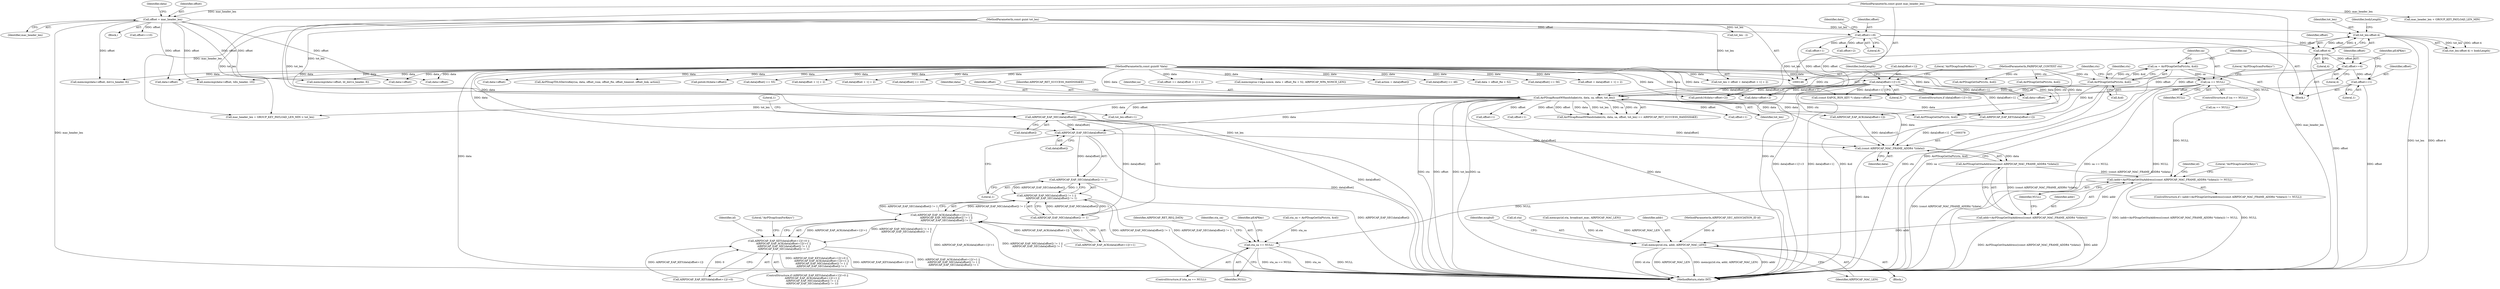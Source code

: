digraph "0_wireshark_9b0b20b8d5f8c9f7839d58ff6c5900f7e19283b4@pointer" {
"1000341" [label="(Call,AIRPDCAP_EAP_SEC(data[offset]))"];
"1000335" [label="(Call,AIRPDCAP_EAP_MIC(data[offset]))"];
"1000292" [label="(Call,AirPDcapRsna4WHandshake(ctx, data, sa, offset, tot_len))"];
"1000275" [label="(Call,AirPDcapGetSaPtr(ctx, &id))"];
"1000147" [label="(MethodParameterIn,PAIRPDCAP_CONTEXT ctx)"];
"1000204" [label="(Call,data[offset+1]!=3)"];
"1000148" [label="(MethodParameterIn,const guint8 *data)"];
"1000280" [label="(Call,sa == NULL)"];
"1000273" [label="(Call,sa = AirPDcapGetSaPtr(ctx, &id))"];
"1000270" [label="(Call,offset+=1)"];
"1000241" [label="(Call,offset+=4)"];
"1000230" [label="(Call,offset-4)"];
"1000200" [label="(Call,offset+=8)"];
"1000174" [label="(Call,offset = mac_header_len)"];
"1000149" [label="(MethodParameterIn,const guint mac_header_len)"];
"1000228" [label="(Call,tot_len-offset-4)"];
"1000150" [label="(MethodParameterIn,const guint tot_len)"];
"1000340" [label="(Call,AIRPDCAP_EAP_SEC(data[offset]) != 1)"];
"1000333" [label="(Call,AIRPDCAP_EAP_MIC(data[offset]) != 1 ||\n            AIRPDCAP_EAP_SEC(data[offset]) != 1)"];
"1000324" [label="(Call,AIRPDCAP_EAP_ACK(data[offset+1])!=1 ||\n            AIRPDCAP_EAP_MIC(data[offset]) != 1 ||\n            AIRPDCAP_EAP_SEC(data[offset]) != 1)"];
"1000315" [label="(Call,AIRPDCAP_EAP_KEY(data[offset+1])!=0 ||\n            AIRPDCAP_EAP_ACK(data[offset+1])!=1 ||\n            AIRPDCAP_EAP_MIC(data[offset]) != 1 ||\n            AIRPDCAP_EAP_SEC(data[offset]) != 1)"];
"1000377" [label="(Call,(const AIRPDCAP_MAC_FRAME_ADDR4 *)(data))"];
"1000376" [label="(Call,AirPDcapGetStaAddress((const AIRPDCAP_MAC_FRAME_ADDR4 *)(data)))"];
"1000373" [label="(Call,(addr=AirPDcapGetStaAddress((const AIRPDCAP_MAC_FRAME_ADDR4 *)(data))) != NULL)"];
"1000441" [label="(Call,sta_sa == NULL)"];
"1000374" [label="(Call,addr=AirPDcapGetStaAddress((const AIRPDCAP_MAC_FRAME_ADDR4 *)(data)))"];
"1000382" [label="(Call,memcpy(id.sta, addr, AIRPDCAP_MAC_LEN))"];
"1000227" [label="(Call,(tot_len-offset-4) < bodyLength)"];
"1000204" [label="(Call,data[offset+1]!=3)"];
"1000241" [label="(Call,offset+=4)"];
"1000275" [label="(Call,AirPDcapGetSaPtr(ctx, &id))"];
"1000279" [label="(ControlStructure,if (sa == NULL))"];
"1000443" [label="(Identifier,NULL)"];
"1000277" [label="(Call,&id)"];
"1000573" [label="(Call,data[offset] == 56)"];
"1000203" [label="(ControlStructure,if (data[offset+1]!=3))"];
"1000458" [label="(Call,tot_len-offset+1)"];
"1000386" [label="(Identifier,addr)"];
"1000335" [label="(Call,AIRPDCAP_EAP_MIC(data[offset]))"];
"1000272" [label="(Literal,1)"];
"1000442" [label="(Identifier,sta_sa)"];
"1000201" [label="(Identifier,offset)"];
"1000498" [label="(Call,offset+=10)"];
"1000302" [label="(Call,mac_header_len + GROUP_KEY_PAYLOAD_LEN_MIN > tot_len)"];
"1000213" [label="(Literal,\"AirPDcapScanForKeys\")"];
"1000233" [label="(Identifier,bodyLength)"];
"1000375" [label="(Identifier,addr)"];
"1000175" [label="(Identifier,offset)"];
"1000298" [label="(Identifier,AIRPDCAP_RET_SUCCESS_HANDSHAKE)"];
"1000180" [label="(Call,memcmp(data+offset, dot1x_header, 8))"];
"1000297" [label="(Identifier,tot_len)"];
"1000325" [label="(Call,AIRPDCAP_EAP_ACK(data[offset+1])!=1)"];
"1000434" [label="(Call,sta_sa = AirPDcapGetSaPtr(ctx, &id))"];
"1000188" [label="(Call,memcmp(data+offset, bt_dot1x_header, 8))"];
"1000355" [label="(Identifier,id)"];
"1000246" [label="(Call,(const EAPOL_RSN_KEY *) (data+offset))"];
"1000181" [label="(Call,data+offset)"];
"1000316" [label="(Call,AIRPDCAP_EAP_KEY(data[offset+1])!=0)"];
"1000270" [label="(Call,offset+=1)"];
"1000339" [label="(Literal,1)"];
"1000594" [label="(Call,tot_len < offset + data[offset + 1] + 2)"];
"1000460" [label="(Call,offset+1)"];
"1000361" [label="(Call,AirPDcapGetSaPtr(ctx, &id))"];
"1000596" [label="(Call,offset + data[offset + 1] + 2)"];
"1000526" [label="(Call,data+offset)"];
"1000336" [label="(Call,data[offset])"];
"1000366" [label="(Call,sa == NULL)"];
"1000329" [label="(Call,offset+1)"];
"1000324" [label="(Call,AIRPDCAP_EAP_ACK(data[offset+1])!=1 ||\n            AIRPDCAP_EAP_MIC(data[offset]) != 1 ||\n            AIRPDCAP_EAP_SEC(data[offset]) != 1)"];
"1000152" [label="(Block,)"];
"1000381" [label="(Block,)"];
"1000333" [label="(Call,AIRPDCAP_EAP_MIC(data[offset]) != 1 ||\n            AIRPDCAP_EAP_SEC(data[offset]) != 1)"];
"1000230" [label="(Call,offset-4)"];
"1000429" [label="(Literal,\"AirPDcapScanForKeys\")"];
"1000755" [label="(Call,AirPDcapTDLSDeriveKey(sa, data, offset_rsne, offset_fte, offset_timeout, offset_link, action))"];
"1000341" [label="(Call,AIRPDCAP_EAP_SEC(data[offset]))"];
"1000229" [label="(Identifier,tot_len)"];
"1000345" [label="(Literal,1)"];
"1000189" [label="(Call,data+offset)"];
"1000376" [label="(Call,AirPDcapGetStaAddress((const AIRPDCAP_MAC_FRAME_ADDR4 *)(data)))"];
"1000382" [label="(Call,memcpy(id.sta, addr, AIRPDCAP_MAC_LEN))"];
"1000384" [label="(Identifier,id)"];
"1000387" [label="(Identifier,AIRPDCAP_MAC_LEN)"];
"1000326" [label="(Call,AIRPDCAP_EAP_ACK(data[offset+1]))"];
"1000242" [label="(Identifier,offset)"];
"1000245" [label="(Identifier,pEAPKey)"];
"1000282" [label="(Identifier,NULL)"];
"1000446" [label="(Identifier,AIRPDCAP_RET_REQ_DATA)"];
"1000148" [label="(MethodParameterIn,const guint8 *data)"];
"1000228" [label="(Call,tot_len-offset-4)"];
"1000303" [label="(Call,mac_header_len + GROUP_KEY_PAYLOAD_LEN_MIN)"];
"1000232" [label="(Literal,4)"];
"1000334" [label="(Call,AIRPDCAP_EAP_MIC(data[offset]) != 1)"];
"1000779" [label="(MethodReturn,static INT)"];
"1000151" [label="(MethodParameterIn,AIRPDCAP_SEC_ASSOCIATION_ID id)"];
"1000379" [label="(Identifier,data)"];
"1000440" [label="(ControlStructure,if (sta_sa == NULL))"];
"1000285" [label="(Literal,\"AirPDcapScanForKeys\")"];
"1000291" [label="(Call,AirPDcapRsna4WHandshake(ctx, data, sa, offset, tot_len) == AIRPDCAP_RET_SUCCESS_HANDSHAKE)"];
"1000200" [label="(Call,offset+=8)"];
"1000525" [label="(Call,pntoh16(data+offset))"];
"1000195" [label="(Block,)"];
"1000342" [label="(Call,data[offset])"];
"1000383" [label="(Call,id.sta)"];
"1000314" [label="(ControlStructure,if (AIRPDCAP_EAP_KEY(data[offset+1])!=0 ||\n            AIRPDCAP_EAP_ACK(data[offset+1])!=1 ||\n            AIRPDCAP_EAP_MIC(data[offset]) != 1 ||\n            AIRPDCAP_EAP_SEC(data[offset]) != 1))"];
"1000380" [label="(Identifier,NULL)"];
"1000292" [label="(Call,AirPDcapRsna4WHandshake(ctx, data, sa, offset, tot_len))"];
"1000377" [label="(Call,(const AIRPDCAP_MAC_FRAME_ADDR4 *)(data))"];
"1000315" [label="(Call,AIRPDCAP_EAP_KEY(data[offset+1])!=0 ||\n            AIRPDCAP_EAP_ACK(data[offset+1])!=1 ||\n            AIRPDCAP_EAP_MIC(data[offset]) != 1 ||\n            AIRPDCAP_EAP_SEC(data[offset]) != 1)"];
"1000441" [label="(Call,sta_sa == NULL)"];
"1000248" [label="(Call,data+offset)"];
"1000374" [label="(Call,addr=AirPDcapGetStaAddress((const AIRPDCAP_MAC_FRAME_ADDR4 *)(data)))"];
"1000176" [label="(Identifier,mac_header_len)"];
"1000546" [label="(Call,tot_len - 2)"];
"1000271" [label="(Identifier,offset)"];
"1000149" [label="(MethodParameterIn,const guint mac_header_len)"];
"1000293" [label="(Identifier,ctx)"];
"1000223" [label="(Call,offset+2)"];
"1000467" [label="(Call,data+offset)"];
"1000147" [label="(MethodParameterIn,PAIRPDCAP_CONTEXT ctx)"];
"1000562" [label="(Call,data[offset] == 55)"];
"1000449" [label="(Identifier,pEAPKey)"];
"1000276" [label="(Identifier,ctx)"];
"1000207" [label="(Call,offset+1)"];
"1000320" [label="(Call,offset+1)"];
"1000294" [label="(Identifier,data)"];
"1000610" [label="(Call,data[offset + 1] + 2)"];
"1000696" [label="(Call,AirPDcapGetSaPtr(ctx, &id))"];
"1000280" [label="(Call,sa == NULL)"];
"1000598" [label="(Call,data[offset + 1] + 2)"];
"1000348" [label="(Literal,\"AirPDcapScanForKeys\")"];
"1000372" [label="(ControlStructure,if ( (addr=AirPDcapGetStaAddress((const AIRPDCAP_MAC_FRAME_ADDR4 *)(data))) != NULL))"];
"1000220" [label="(Call,pntoh16(data+offset+2))"];
"1000150" [label="(MethodParameterIn,const guint tot_len)"];
"1000584" [label="(Call,data[offset] == 101)"];
"1000436" [label="(Call,AirPDcapGetSaPtr(ctx, &id))"];
"1000389" [label="(Identifier,msgbuf)"];
"1000608" [label="(Call,offset += data[offset + 1] + 2)"];
"1000210" [label="(Literal,3)"];
"1000295" [label="(Identifier,sa)"];
"1000296" [label="(Identifier,offset)"];
"1000714" [label="(Call,memcmp(sa->wpa.nonce, data + offset_fte + 52, AIRPDCAP_WPA_NONCE_LEN))"];
"1000182" [label="(Identifier,data)"];
"1000174" [label="(Call,offset = mac_header_len)"];
"1000219" [label="(Identifier,bodyLength)"];
"1000281" [label="(Identifier,sa)"];
"1000205" [label="(Call,data[offset+1])"];
"1000501" [label="(Call,action = data[offset])"];
"1000466" [label="(Call,memcmp(data+offset, tdls_header, 10))"];
"1000273" [label="(Call,sa = AirPDcapGetSaPtr(ctx, &id))"];
"1000221" [label="(Call,data+offset+2)"];
"1000231" [label="(Identifier,offset)"];
"1000373" [label="(Call,(addr=AirPDcapGetStaAddress((const AIRPDCAP_MAC_FRAME_ADDR4 *)(data))) != NULL)"];
"1000206" [label="(Identifier,data)"];
"1000551" [label="(Call,data[offset] == 48)"];
"1000243" [label="(Literal,4)"];
"1000340" [label="(Call,AIRPDCAP_EAP_SEC(data[offset]) != 1)"];
"1000720" [label="(Call,data + offset_fte + 52)"];
"1000317" [label="(Call,AIRPDCAP_EAP_KEY(data[offset+1]))"];
"1000353" [label="(Call,memcpy(id.sta, broadcast_mac, AIRPDCAP_MAC_LEN))"];
"1000202" [label="(Literal,8)"];
"1000274" [label="(Identifier,sa)"];
"1000341" -> "1000340"  [label="AST: "];
"1000341" -> "1000342"  [label="CFG: "];
"1000342" -> "1000341"  [label="AST: "];
"1000345" -> "1000341"  [label="CFG: "];
"1000341" -> "1000779"  [label="DDG: data[offset]"];
"1000341" -> "1000340"  [label="DDG: data[offset]"];
"1000335" -> "1000341"  [label="DDG: data[offset]"];
"1000292" -> "1000341"  [label="DDG: data"];
"1000148" -> "1000341"  [label="DDG: data"];
"1000341" -> "1000377"  [label="DDG: data[offset]"];
"1000335" -> "1000334"  [label="AST: "];
"1000335" -> "1000336"  [label="CFG: "];
"1000336" -> "1000335"  [label="AST: "];
"1000339" -> "1000335"  [label="CFG: "];
"1000335" -> "1000779"  [label="DDG: data[offset]"];
"1000335" -> "1000334"  [label="DDG: data[offset]"];
"1000292" -> "1000335"  [label="DDG: data"];
"1000148" -> "1000335"  [label="DDG: data"];
"1000335" -> "1000377"  [label="DDG: data[offset]"];
"1000292" -> "1000291"  [label="AST: "];
"1000292" -> "1000297"  [label="CFG: "];
"1000293" -> "1000292"  [label="AST: "];
"1000294" -> "1000292"  [label="AST: "];
"1000295" -> "1000292"  [label="AST: "];
"1000296" -> "1000292"  [label="AST: "];
"1000297" -> "1000292"  [label="AST: "];
"1000298" -> "1000292"  [label="CFG: "];
"1000292" -> "1000779"  [label="DDG: data"];
"1000292" -> "1000779"  [label="DDG: ctx"];
"1000292" -> "1000779"  [label="DDG: offset"];
"1000292" -> "1000779"  [label="DDG: tot_len"];
"1000292" -> "1000779"  [label="DDG: sa"];
"1000292" -> "1000291"  [label="DDG: offset"];
"1000292" -> "1000291"  [label="DDG: data"];
"1000292" -> "1000291"  [label="DDG: tot_len"];
"1000292" -> "1000291"  [label="DDG: sa"];
"1000292" -> "1000291"  [label="DDG: ctx"];
"1000275" -> "1000292"  [label="DDG: ctx"];
"1000147" -> "1000292"  [label="DDG: ctx"];
"1000204" -> "1000292"  [label="DDG: data[offset+1]"];
"1000148" -> "1000292"  [label="DDG: data"];
"1000280" -> "1000292"  [label="DDG: sa"];
"1000270" -> "1000292"  [label="DDG: offset"];
"1000228" -> "1000292"  [label="DDG: tot_len"];
"1000150" -> "1000292"  [label="DDG: tot_len"];
"1000292" -> "1000302"  [label="DDG: tot_len"];
"1000292" -> "1000317"  [label="DDG: data"];
"1000292" -> "1000320"  [label="DDG: offset"];
"1000292" -> "1000326"  [label="DDG: data"];
"1000292" -> "1000329"  [label="DDG: offset"];
"1000292" -> "1000361"  [label="DDG: ctx"];
"1000292" -> "1000377"  [label="DDG: data"];
"1000292" -> "1000458"  [label="DDG: offset"];
"1000292" -> "1000460"  [label="DDG: offset"];
"1000275" -> "1000273"  [label="AST: "];
"1000275" -> "1000277"  [label="CFG: "];
"1000276" -> "1000275"  [label="AST: "];
"1000277" -> "1000275"  [label="AST: "];
"1000273" -> "1000275"  [label="CFG: "];
"1000275" -> "1000779"  [label="DDG: ctx"];
"1000275" -> "1000779"  [label="DDG: &id"];
"1000275" -> "1000273"  [label="DDG: ctx"];
"1000275" -> "1000273"  [label="DDG: &id"];
"1000147" -> "1000275"  [label="DDG: ctx"];
"1000275" -> "1000361"  [label="DDG: &id"];
"1000147" -> "1000146"  [label="AST: "];
"1000147" -> "1000779"  [label="DDG: ctx"];
"1000147" -> "1000361"  [label="DDG: ctx"];
"1000147" -> "1000436"  [label="DDG: ctx"];
"1000147" -> "1000696"  [label="DDG: ctx"];
"1000204" -> "1000203"  [label="AST: "];
"1000204" -> "1000210"  [label="CFG: "];
"1000205" -> "1000204"  [label="AST: "];
"1000210" -> "1000204"  [label="AST: "];
"1000213" -> "1000204"  [label="CFG: "];
"1000219" -> "1000204"  [label="CFG: "];
"1000204" -> "1000779"  [label="DDG: data[offset+1]"];
"1000204" -> "1000779"  [label="DDG: data[offset+1]!=3"];
"1000148" -> "1000204"  [label="DDG: data"];
"1000204" -> "1000220"  [label="DDG: data[offset+1]"];
"1000204" -> "1000221"  [label="DDG: data[offset+1]"];
"1000204" -> "1000246"  [label="DDG: data[offset+1]"];
"1000204" -> "1000248"  [label="DDG: data[offset+1]"];
"1000204" -> "1000317"  [label="DDG: data[offset+1]"];
"1000148" -> "1000146"  [label="AST: "];
"1000148" -> "1000779"  [label="DDG: data"];
"1000148" -> "1000180"  [label="DDG: data"];
"1000148" -> "1000181"  [label="DDG: data"];
"1000148" -> "1000188"  [label="DDG: data"];
"1000148" -> "1000189"  [label="DDG: data"];
"1000148" -> "1000220"  [label="DDG: data"];
"1000148" -> "1000221"  [label="DDG: data"];
"1000148" -> "1000246"  [label="DDG: data"];
"1000148" -> "1000248"  [label="DDG: data"];
"1000148" -> "1000317"  [label="DDG: data"];
"1000148" -> "1000326"  [label="DDG: data"];
"1000148" -> "1000377"  [label="DDG: data"];
"1000148" -> "1000466"  [label="DDG: data"];
"1000148" -> "1000467"  [label="DDG: data"];
"1000148" -> "1000501"  [label="DDG: data"];
"1000148" -> "1000525"  [label="DDG: data"];
"1000148" -> "1000526"  [label="DDG: data"];
"1000148" -> "1000551"  [label="DDG: data"];
"1000148" -> "1000562"  [label="DDG: data"];
"1000148" -> "1000573"  [label="DDG: data"];
"1000148" -> "1000584"  [label="DDG: data"];
"1000148" -> "1000594"  [label="DDG: data"];
"1000148" -> "1000596"  [label="DDG: data"];
"1000148" -> "1000598"  [label="DDG: data"];
"1000148" -> "1000608"  [label="DDG: data"];
"1000148" -> "1000610"  [label="DDG: data"];
"1000148" -> "1000714"  [label="DDG: data"];
"1000148" -> "1000720"  [label="DDG: data"];
"1000148" -> "1000755"  [label="DDG: data"];
"1000280" -> "1000279"  [label="AST: "];
"1000280" -> "1000282"  [label="CFG: "];
"1000281" -> "1000280"  [label="AST: "];
"1000282" -> "1000280"  [label="AST: "];
"1000285" -> "1000280"  [label="CFG: "];
"1000293" -> "1000280"  [label="CFG: "];
"1000280" -> "1000779"  [label="DDG: NULL"];
"1000280" -> "1000779"  [label="DDG: sa == NULL"];
"1000280" -> "1000779"  [label="DDG: sa"];
"1000273" -> "1000280"  [label="DDG: sa"];
"1000280" -> "1000366"  [label="DDG: NULL"];
"1000273" -> "1000195"  [label="AST: "];
"1000274" -> "1000273"  [label="AST: "];
"1000281" -> "1000273"  [label="CFG: "];
"1000273" -> "1000779"  [label="DDG: AirPDcapGetSaPtr(ctx, &id)"];
"1000270" -> "1000195"  [label="AST: "];
"1000270" -> "1000272"  [label="CFG: "];
"1000271" -> "1000270"  [label="AST: "];
"1000272" -> "1000270"  [label="AST: "];
"1000274" -> "1000270"  [label="CFG: "];
"1000270" -> "1000779"  [label="DDG: offset"];
"1000241" -> "1000270"  [label="DDG: offset"];
"1000241" -> "1000195"  [label="AST: "];
"1000241" -> "1000243"  [label="CFG: "];
"1000242" -> "1000241"  [label="AST: "];
"1000243" -> "1000241"  [label="AST: "];
"1000245" -> "1000241"  [label="CFG: "];
"1000230" -> "1000241"  [label="DDG: offset"];
"1000241" -> "1000246"  [label="DDG: offset"];
"1000241" -> "1000248"  [label="DDG: offset"];
"1000230" -> "1000228"  [label="AST: "];
"1000230" -> "1000232"  [label="CFG: "];
"1000231" -> "1000230"  [label="AST: "];
"1000232" -> "1000230"  [label="AST: "];
"1000228" -> "1000230"  [label="CFG: "];
"1000230" -> "1000779"  [label="DDG: offset"];
"1000230" -> "1000228"  [label="DDG: offset"];
"1000230" -> "1000228"  [label="DDG: 4"];
"1000200" -> "1000230"  [label="DDG: offset"];
"1000200" -> "1000195"  [label="AST: "];
"1000200" -> "1000202"  [label="CFG: "];
"1000201" -> "1000200"  [label="AST: "];
"1000202" -> "1000200"  [label="AST: "];
"1000206" -> "1000200"  [label="CFG: "];
"1000174" -> "1000200"  [label="DDG: offset"];
"1000200" -> "1000207"  [label="DDG: offset"];
"1000200" -> "1000220"  [label="DDG: offset"];
"1000200" -> "1000221"  [label="DDG: offset"];
"1000200" -> "1000223"  [label="DDG: offset"];
"1000174" -> "1000152"  [label="AST: "];
"1000174" -> "1000176"  [label="CFG: "];
"1000175" -> "1000174"  [label="AST: "];
"1000176" -> "1000174"  [label="AST: "];
"1000182" -> "1000174"  [label="CFG: "];
"1000174" -> "1000779"  [label="DDG: mac_header_len"];
"1000149" -> "1000174"  [label="DDG: mac_header_len"];
"1000174" -> "1000180"  [label="DDG: offset"];
"1000174" -> "1000181"  [label="DDG: offset"];
"1000174" -> "1000188"  [label="DDG: offset"];
"1000174" -> "1000189"  [label="DDG: offset"];
"1000174" -> "1000466"  [label="DDG: offset"];
"1000174" -> "1000467"  [label="DDG: offset"];
"1000174" -> "1000498"  [label="DDG: offset"];
"1000149" -> "1000146"  [label="AST: "];
"1000149" -> "1000779"  [label="DDG: mac_header_len"];
"1000149" -> "1000302"  [label="DDG: mac_header_len"];
"1000149" -> "1000303"  [label="DDG: mac_header_len"];
"1000228" -> "1000227"  [label="AST: "];
"1000229" -> "1000228"  [label="AST: "];
"1000233" -> "1000228"  [label="CFG: "];
"1000228" -> "1000779"  [label="DDG: tot_len"];
"1000228" -> "1000779"  [label="DDG: offset-4"];
"1000228" -> "1000227"  [label="DDG: tot_len"];
"1000228" -> "1000227"  [label="DDG: offset-4"];
"1000150" -> "1000228"  [label="DDG: tot_len"];
"1000150" -> "1000146"  [label="AST: "];
"1000150" -> "1000779"  [label="DDG: tot_len"];
"1000150" -> "1000302"  [label="DDG: tot_len"];
"1000150" -> "1000458"  [label="DDG: tot_len"];
"1000150" -> "1000546"  [label="DDG: tot_len"];
"1000150" -> "1000594"  [label="DDG: tot_len"];
"1000340" -> "1000333"  [label="AST: "];
"1000340" -> "1000345"  [label="CFG: "];
"1000345" -> "1000340"  [label="AST: "];
"1000333" -> "1000340"  [label="CFG: "];
"1000340" -> "1000779"  [label="DDG: AIRPDCAP_EAP_SEC(data[offset])"];
"1000340" -> "1000333"  [label="DDG: AIRPDCAP_EAP_SEC(data[offset])"];
"1000340" -> "1000333"  [label="DDG: 1"];
"1000333" -> "1000324"  [label="AST: "];
"1000333" -> "1000334"  [label="CFG: "];
"1000334" -> "1000333"  [label="AST: "];
"1000324" -> "1000333"  [label="CFG: "];
"1000333" -> "1000779"  [label="DDG: AIRPDCAP_EAP_MIC(data[offset]) != 1"];
"1000333" -> "1000779"  [label="DDG: AIRPDCAP_EAP_SEC(data[offset]) != 1"];
"1000333" -> "1000324"  [label="DDG: AIRPDCAP_EAP_MIC(data[offset]) != 1"];
"1000333" -> "1000324"  [label="DDG: AIRPDCAP_EAP_SEC(data[offset]) != 1"];
"1000334" -> "1000333"  [label="DDG: AIRPDCAP_EAP_MIC(data[offset])"];
"1000334" -> "1000333"  [label="DDG: 1"];
"1000324" -> "1000315"  [label="AST: "];
"1000324" -> "1000325"  [label="CFG: "];
"1000325" -> "1000324"  [label="AST: "];
"1000315" -> "1000324"  [label="CFG: "];
"1000324" -> "1000779"  [label="DDG: AIRPDCAP_EAP_MIC(data[offset]) != 1 ||\n            AIRPDCAP_EAP_SEC(data[offset]) != 1"];
"1000324" -> "1000779"  [label="DDG: AIRPDCAP_EAP_ACK(data[offset+1])!=1"];
"1000324" -> "1000315"  [label="DDG: AIRPDCAP_EAP_ACK(data[offset+1])!=1"];
"1000324" -> "1000315"  [label="DDG: AIRPDCAP_EAP_MIC(data[offset]) != 1 ||\n            AIRPDCAP_EAP_SEC(data[offset]) != 1"];
"1000325" -> "1000324"  [label="DDG: AIRPDCAP_EAP_ACK(data[offset+1])"];
"1000325" -> "1000324"  [label="DDG: 1"];
"1000315" -> "1000314"  [label="AST: "];
"1000315" -> "1000316"  [label="CFG: "];
"1000316" -> "1000315"  [label="AST: "];
"1000348" -> "1000315"  [label="CFG: "];
"1000355" -> "1000315"  [label="CFG: "];
"1000315" -> "1000779"  [label="DDG: AIRPDCAP_EAP_KEY(data[offset+1])!=0 ||\n            AIRPDCAP_EAP_ACK(data[offset+1])!=1 ||\n            AIRPDCAP_EAP_MIC(data[offset]) != 1 ||\n            AIRPDCAP_EAP_SEC(data[offset]) != 1"];
"1000315" -> "1000779"  [label="DDG: AIRPDCAP_EAP_KEY(data[offset+1])!=0"];
"1000315" -> "1000779"  [label="DDG: AIRPDCAP_EAP_ACK(data[offset+1])!=1 ||\n            AIRPDCAP_EAP_MIC(data[offset]) != 1 ||\n            AIRPDCAP_EAP_SEC(data[offset]) != 1"];
"1000316" -> "1000315"  [label="DDG: AIRPDCAP_EAP_KEY(data[offset+1])"];
"1000316" -> "1000315"  [label="DDG: 0"];
"1000377" -> "1000376"  [label="AST: "];
"1000377" -> "1000379"  [label="CFG: "];
"1000378" -> "1000377"  [label="AST: "];
"1000379" -> "1000377"  [label="AST: "];
"1000376" -> "1000377"  [label="CFG: "];
"1000377" -> "1000779"  [label="DDG: data"];
"1000377" -> "1000376"  [label="DDG: data"];
"1000317" -> "1000377"  [label="DDG: data[offset+1]"];
"1000326" -> "1000377"  [label="DDG: data[offset+1]"];
"1000376" -> "1000374"  [label="AST: "];
"1000374" -> "1000376"  [label="CFG: "];
"1000376" -> "1000779"  [label="DDG: (const AIRPDCAP_MAC_FRAME_ADDR4 *)(data)"];
"1000376" -> "1000373"  [label="DDG: (const AIRPDCAP_MAC_FRAME_ADDR4 *)(data)"];
"1000376" -> "1000374"  [label="DDG: (const AIRPDCAP_MAC_FRAME_ADDR4 *)(data)"];
"1000373" -> "1000372"  [label="AST: "];
"1000373" -> "1000380"  [label="CFG: "];
"1000374" -> "1000373"  [label="AST: "];
"1000380" -> "1000373"  [label="AST: "];
"1000384" -> "1000373"  [label="CFG: "];
"1000429" -> "1000373"  [label="CFG: "];
"1000373" -> "1000779"  [label="DDG: NULL"];
"1000373" -> "1000779"  [label="DDG: (addr=AirPDcapGetStaAddress((const AIRPDCAP_MAC_FRAME_ADDR4 *)(data))) != NULL"];
"1000374" -> "1000373"  [label="DDG: addr"];
"1000366" -> "1000373"  [label="DDG: NULL"];
"1000373" -> "1000441"  [label="DDG: NULL"];
"1000441" -> "1000440"  [label="AST: "];
"1000441" -> "1000443"  [label="CFG: "];
"1000442" -> "1000441"  [label="AST: "];
"1000443" -> "1000441"  [label="AST: "];
"1000446" -> "1000441"  [label="CFG: "];
"1000449" -> "1000441"  [label="CFG: "];
"1000441" -> "1000779"  [label="DDG: sta_sa"];
"1000441" -> "1000779"  [label="DDG: NULL"];
"1000441" -> "1000779"  [label="DDG: sta_sa == NULL"];
"1000434" -> "1000441"  [label="DDG: sta_sa"];
"1000375" -> "1000374"  [label="AST: "];
"1000380" -> "1000374"  [label="CFG: "];
"1000374" -> "1000779"  [label="DDG: AirPDcapGetStaAddress((const AIRPDCAP_MAC_FRAME_ADDR4 *)(data))"];
"1000374" -> "1000779"  [label="DDG: addr"];
"1000374" -> "1000382"  [label="DDG: addr"];
"1000382" -> "1000381"  [label="AST: "];
"1000382" -> "1000387"  [label="CFG: "];
"1000383" -> "1000382"  [label="AST: "];
"1000386" -> "1000382"  [label="AST: "];
"1000387" -> "1000382"  [label="AST: "];
"1000389" -> "1000382"  [label="CFG: "];
"1000382" -> "1000779"  [label="DDG: id.sta"];
"1000382" -> "1000779"  [label="DDG: AIRPDCAP_MAC_LEN"];
"1000382" -> "1000779"  [label="DDG: memcpy(id.sta, addr, AIRPDCAP_MAC_LEN)"];
"1000382" -> "1000779"  [label="DDG: addr"];
"1000353" -> "1000382"  [label="DDG: id.sta"];
"1000353" -> "1000382"  [label="DDG: AIRPDCAP_MAC_LEN"];
"1000151" -> "1000382"  [label="DDG: id"];
}
